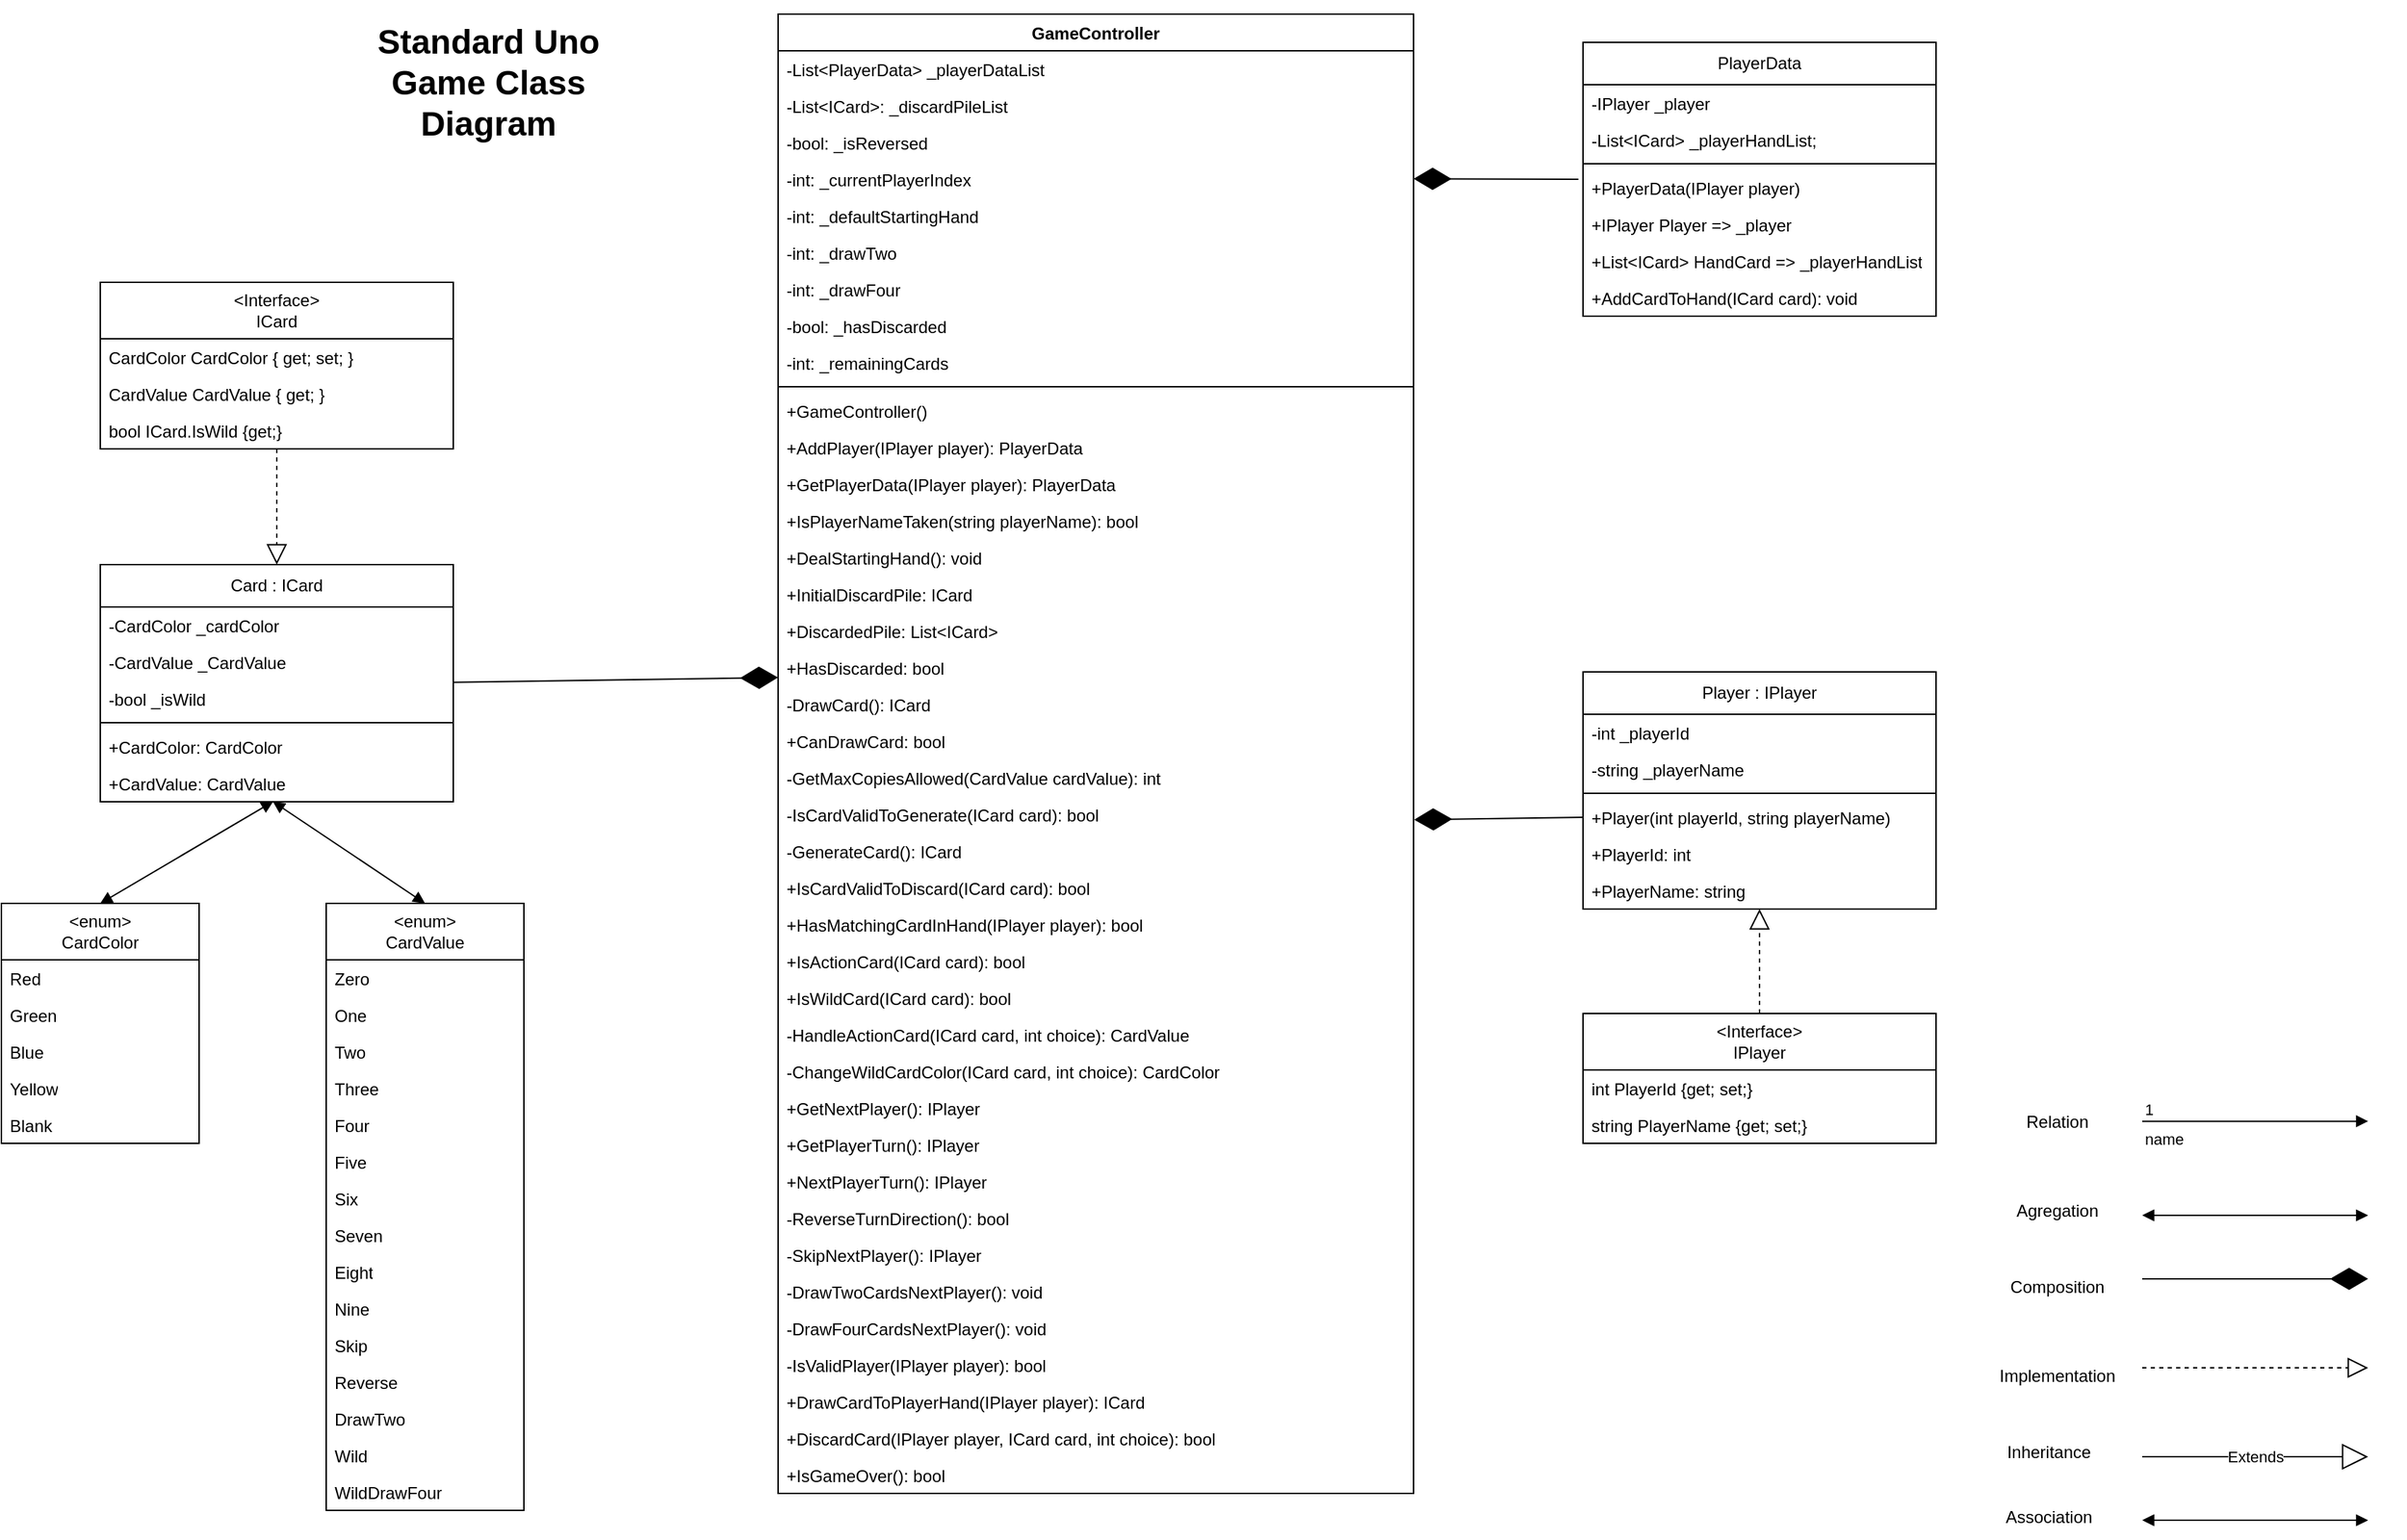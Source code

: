 <mxfile version="21.6.9" type="github">
  <diagram name="Page-1" id="7Y92HMwhU_LIqMTgLrlR">
    <mxGraphModel dx="3290" dy="1234" grid="1" gridSize="10" guides="1" tooltips="1" connect="1" arrows="1" fold="1" page="1" pageScale="1" pageWidth="850" pageHeight="1100" math="0" shadow="0">
      <root>
        <mxCell id="0" />
        <mxCell id="1" parent="0" />
        <mxCell id="VB7mYf88Gyx5xpR9Ha1Y-1" value="GameController" style="swimlane;fontStyle=1;align=center;verticalAlign=top;childLayout=stackLayout;horizontal=1;startSize=26;horizontalStack=0;resizeParent=1;resizeParentMax=0;resizeLast=0;collapsible=1;marginBottom=0;whiteSpace=wrap;html=1;" parent="1" vertex="1">
          <mxGeometry x="180" y="130" width="450" height="1048" as="geometry" />
        </mxCell>
        <mxCell id="VB7mYf88Gyx5xpR9Ha1Y-2" value="-List&amp;lt;PlayerData&amp;gt; _playerDataList" style="text;strokeColor=none;fillColor=none;align=left;verticalAlign=top;spacingLeft=4;spacingRight=4;overflow=hidden;rotatable=0;points=[[0,0.5],[1,0.5]];portConstraint=eastwest;whiteSpace=wrap;html=1;" parent="VB7mYf88Gyx5xpR9Ha1Y-1" vertex="1">
          <mxGeometry y="26" width="450" height="26" as="geometry" />
        </mxCell>
        <mxCell id="vNWjqSaVybi6GWL7gIs_-1" value="-List&amp;lt;ICard&amp;gt;: _discardPileList" style="text;strokeColor=none;fillColor=none;align=left;verticalAlign=top;spacingLeft=4;spacingRight=4;overflow=hidden;rotatable=0;points=[[0,0.5],[1,0.5]];portConstraint=eastwest;whiteSpace=wrap;html=1;" parent="VB7mYf88Gyx5xpR9Ha1Y-1" vertex="1">
          <mxGeometry y="52" width="450" height="26" as="geometry" />
        </mxCell>
        <mxCell id="vNWjqSaVybi6GWL7gIs_-2" value="-bool: _isReversed" style="text;strokeColor=none;fillColor=none;align=left;verticalAlign=top;spacingLeft=4;spacingRight=4;overflow=hidden;rotatable=0;points=[[0,0.5],[1,0.5]];portConstraint=eastwest;whiteSpace=wrap;html=1;" parent="VB7mYf88Gyx5xpR9Ha1Y-1" vertex="1">
          <mxGeometry y="78" width="450" height="26" as="geometry" />
        </mxCell>
        <mxCell id="vNWjqSaVybi6GWL7gIs_-3" value="-int: _currentPlayerIndex" style="text;strokeColor=none;fillColor=none;align=left;verticalAlign=top;spacingLeft=4;spacingRight=4;overflow=hidden;rotatable=0;points=[[0,0.5],[1,0.5]];portConstraint=eastwest;whiteSpace=wrap;html=1;" parent="VB7mYf88Gyx5xpR9Ha1Y-1" vertex="1">
          <mxGeometry y="104" width="450" height="26" as="geometry" />
        </mxCell>
        <mxCell id="vNWjqSaVybi6GWL7gIs_-4" value="-int: _defaultStartingHand" style="text;strokeColor=none;fillColor=none;align=left;verticalAlign=top;spacingLeft=4;spacingRight=4;overflow=hidden;rotatable=0;points=[[0,0.5],[1,0.5]];portConstraint=eastwest;whiteSpace=wrap;html=1;" parent="VB7mYf88Gyx5xpR9Ha1Y-1" vertex="1">
          <mxGeometry y="130" width="450" height="26" as="geometry" />
        </mxCell>
        <mxCell id="vNWjqSaVybi6GWL7gIs_-5" value="-int: _drawTwo&amp;nbsp;" style="text;strokeColor=none;fillColor=none;align=left;verticalAlign=top;spacingLeft=4;spacingRight=4;overflow=hidden;rotatable=0;points=[[0,0.5],[1,0.5]];portConstraint=eastwest;whiteSpace=wrap;html=1;" parent="VB7mYf88Gyx5xpR9Ha1Y-1" vertex="1">
          <mxGeometry y="156" width="450" height="26" as="geometry" />
        </mxCell>
        <mxCell id="vNWjqSaVybi6GWL7gIs_-6" value="-int: _drawFour&amp;nbsp;" style="text;strokeColor=none;fillColor=none;align=left;verticalAlign=top;spacingLeft=4;spacingRight=4;overflow=hidden;rotatable=0;points=[[0,0.5],[1,0.5]];portConstraint=eastwest;whiteSpace=wrap;html=1;" parent="VB7mYf88Gyx5xpR9Ha1Y-1" vertex="1">
          <mxGeometry y="182" width="450" height="26" as="geometry" />
        </mxCell>
        <mxCell id="vNWjqSaVybi6GWL7gIs_-7" value="-bool: _hasDiscarded" style="text;strokeColor=none;fillColor=none;align=left;verticalAlign=top;spacingLeft=4;spacingRight=4;overflow=hidden;rotatable=0;points=[[0,0.5],[1,0.5]];portConstraint=eastwest;whiteSpace=wrap;html=1;" parent="VB7mYf88Gyx5xpR9Ha1Y-1" vertex="1">
          <mxGeometry y="208" width="450" height="26" as="geometry" />
        </mxCell>
        <mxCell id="vNWjqSaVybi6GWL7gIs_-8" value="-int: _remainingCards" style="text;strokeColor=none;fillColor=none;align=left;verticalAlign=top;spacingLeft=4;spacingRight=4;overflow=hidden;rotatable=0;points=[[0,0.5],[1,0.5]];portConstraint=eastwest;whiteSpace=wrap;html=1;" parent="VB7mYf88Gyx5xpR9Ha1Y-1" vertex="1">
          <mxGeometry y="234" width="450" height="26" as="geometry" />
        </mxCell>
        <mxCell id="VB7mYf88Gyx5xpR9Ha1Y-3" value="" style="line;strokeWidth=1;fillColor=none;align=left;verticalAlign=middle;spacingTop=-1;spacingLeft=3;spacingRight=3;rotatable=0;labelPosition=right;points=[];portConstraint=eastwest;strokeColor=inherit;" parent="VB7mYf88Gyx5xpR9Ha1Y-1" vertex="1">
          <mxGeometry y="260" width="450" height="8" as="geometry" />
        </mxCell>
        <mxCell id="VB7mYf88Gyx5xpR9Ha1Y-5" value="+GameController()" style="text;strokeColor=none;fillColor=none;align=left;verticalAlign=top;spacingLeft=4;spacingRight=4;overflow=hidden;rotatable=0;points=[[0,0.5],[1,0.5]];portConstraint=eastwest;whiteSpace=wrap;html=1;" parent="VB7mYf88Gyx5xpR9Ha1Y-1" vertex="1">
          <mxGeometry y="268" width="450" height="26" as="geometry" />
        </mxCell>
        <mxCell id="VB7mYf88Gyx5xpR9Ha1Y-6" value="+AddPlayer(IPlayer player): PlayerData" style="text;strokeColor=none;fillColor=none;align=left;verticalAlign=top;spacingLeft=4;spacingRight=4;overflow=hidden;rotatable=0;points=[[0,0.5],[1,0.5]];portConstraint=eastwest;whiteSpace=wrap;html=1;" parent="VB7mYf88Gyx5xpR9Ha1Y-1" vertex="1">
          <mxGeometry y="294" width="450" height="26" as="geometry" />
        </mxCell>
        <mxCell id="VB7mYf88Gyx5xpR9Ha1Y-8" value="+GetPlayerData(IPlayer player): PlayerData" style="text;strokeColor=none;fillColor=none;align=left;verticalAlign=top;spacingLeft=4;spacingRight=4;overflow=hidden;rotatable=0;points=[[0,0.5],[1,0.5]];portConstraint=eastwest;whiteSpace=wrap;html=1;" parent="VB7mYf88Gyx5xpR9Ha1Y-1" vertex="1">
          <mxGeometry y="320" width="450" height="26" as="geometry" />
        </mxCell>
        <mxCell id="VB7mYf88Gyx5xpR9Ha1Y-9" value="+IsPlayerNameTaken(string playerName): bool" style="text;strokeColor=none;fillColor=none;align=left;verticalAlign=top;spacingLeft=4;spacingRight=4;overflow=hidden;rotatable=0;points=[[0,0.5],[1,0.5]];portConstraint=eastwest;whiteSpace=wrap;html=1;" parent="VB7mYf88Gyx5xpR9Ha1Y-1" vertex="1">
          <mxGeometry y="346" width="450" height="26" as="geometry" />
        </mxCell>
        <mxCell id="VB7mYf88Gyx5xpR9Ha1Y-10" value="+DealStartingHand(): void" style="text;strokeColor=none;fillColor=none;align=left;verticalAlign=top;spacingLeft=4;spacingRight=4;overflow=hidden;rotatable=0;points=[[0,0.5],[1,0.5]];portConstraint=eastwest;whiteSpace=wrap;html=1;" parent="VB7mYf88Gyx5xpR9Ha1Y-1" vertex="1">
          <mxGeometry y="372" width="450" height="26" as="geometry" />
        </mxCell>
        <mxCell id="VB7mYf88Gyx5xpR9Ha1Y-11" value="+InitialDiscardPile: ICard" style="text;strokeColor=none;fillColor=none;align=left;verticalAlign=top;spacingLeft=4;spacingRight=4;overflow=hidden;rotatable=0;points=[[0,0.5],[1,0.5]];portConstraint=eastwest;whiteSpace=wrap;html=1;" parent="VB7mYf88Gyx5xpR9Ha1Y-1" vertex="1">
          <mxGeometry y="398" width="450" height="26" as="geometry" />
        </mxCell>
        <mxCell id="VB7mYf88Gyx5xpR9Ha1Y-12" value="+DiscardedPile: List&amp;lt;ICard&amp;gt;" style="text;strokeColor=none;fillColor=none;align=left;verticalAlign=top;spacingLeft=4;spacingRight=4;overflow=hidden;rotatable=0;points=[[0,0.5],[1,0.5]];portConstraint=eastwest;whiteSpace=wrap;html=1;" parent="VB7mYf88Gyx5xpR9Ha1Y-1" vertex="1">
          <mxGeometry y="424" width="450" height="26" as="geometry" />
        </mxCell>
        <mxCell id="VB7mYf88Gyx5xpR9Ha1Y-13" value="+HasDiscarded: bool" style="text;strokeColor=none;fillColor=none;align=left;verticalAlign=top;spacingLeft=4;spacingRight=4;overflow=hidden;rotatable=0;points=[[0,0.5],[1,0.5]];portConstraint=eastwest;whiteSpace=wrap;html=1;" parent="VB7mYf88Gyx5xpR9Ha1Y-1" vertex="1">
          <mxGeometry y="450" width="450" height="26" as="geometry" />
        </mxCell>
        <mxCell id="VB7mYf88Gyx5xpR9Ha1Y-14" value="-DrawCard(): ICard" style="text;strokeColor=none;fillColor=none;align=left;verticalAlign=top;spacingLeft=4;spacingRight=4;overflow=hidden;rotatable=0;points=[[0,0.5],[1,0.5]];portConstraint=eastwest;whiteSpace=wrap;html=1;" parent="VB7mYf88Gyx5xpR9Ha1Y-1" vertex="1">
          <mxGeometry y="476" width="450" height="26" as="geometry" />
        </mxCell>
        <mxCell id="VB7mYf88Gyx5xpR9Ha1Y-15" value="+CanDrawCard: bool" style="text;strokeColor=none;fillColor=none;align=left;verticalAlign=top;spacingLeft=4;spacingRight=4;overflow=hidden;rotatable=0;points=[[0,0.5],[1,0.5]];portConstraint=eastwest;whiteSpace=wrap;html=1;" parent="VB7mYf88Gyx5xpR9Ha1Y-1" vertex="1">
          <mxGeometry y="502" width="450" height="26" as="geometry" />
        </mxCell>
        <mxCell id="VB7mYf88Gyx5xpR9Ha1Y-17" value="-GetMaxCopiesAllowed(CardValue cardValue): int" style="text;strokeColor=none;fillColor=none;align=left;verticalAlign=top;spacingLeft=4;spacingRight=4;overflow=hidden;rotatable=0;points=[[0,0.5],[1,0.5]];portConstraint=eastwest;whiteSpace=wrap;html=1;" parent="VB7mYf88Gyx5xpR9Ha1Y-1" vertex="1">
          <mxGeometry y="528" width="450" height="26" as="geometry" />
        </mxCell>
        <mxCell id="VB7mYf88Gyx5xpR9Ha1Y-18" value="-IsCardValidToGenerate(ICard card): bool" style="text;strokeColor=none;fillColor=none;align=left;verticalAlign=top;spacingLeft=4;spacingRight=4;overflow=hidden;rotatable=0;points=[[0,0.5],[1,0.5]];portConstraint=eastwest;whiteSpace=wrap;html=1;" parent="VB7mYf88Gyx5xpR9Ha1Y-1" vertex="1">
          <mxGeometry y="554" width="450" height="26" as="geometry" />
        </mxCell>
        <mxCell id="VB7mYf88Gyx5xpR9Ha1Y-19" value="-GenerateCard(): ICard" style="text;strokeColor=none;fillColor=none;align=left;verticalAlign=top;spacingLeft=4;spacingRight=4;overflow=hidden;rotatable=0;points=[[0,0.5],[1,0.5]];portConstraint=eastwest;whiteSpace=wrap;html=1;" parent="VB7mYf88Gyx5xpR9Ha1Y-1" vertex="1">
          <mxGeometry y="580" width="450" height="26" as="geometry" />
        </mxCell>
        <mxCell id="VB7mYf88Gyx5xpR9Ha1Y-20" value="+IsCardValidToDiscard(ICard card): bool" style="text;strokeColor=none;fillColor=none;align=left;verticalAlign=top;spacingLeft=4;spacingRight=4;overflow=hidden;rotatable=0;points=[[0,0.5],[1,0.5]];portConstraint=eastwest;whiteSpace=wrap;html=1;" parent="VB7mYf88Gyx5xpR9Ha1Y-1" vertex="1">
          <mxGeometry y="606" width="450" height="26" as="geometry" />
        </mxCell>
        <mxCell id="VB7mYf88Gyx5xpR9Ha1Y-21" value="+HasMatchingCardInHand(IPlayer player): bool" style="text;strokeColor=none;fillColor=none;align=left;verticalAlign=top;spacingLeft=4;spacingRight=4;overflow=hidden;rotatable=0;points=[[0,0.5],[1,0.5]];portConstraint=eastwest;whiteSpace=wrap;html=1;" parent="VB7mYf88Gyx5xpR9Ha1Y-1" vertex="1">
          <mxGeometry y="632" width="450" height="26" as="geometry" />
        </mxCell>
        <mxCell id="VB7mYf88Gyx5xpR9Ha1Y-22" value="+IsActionCard(ICard card): bool" style="text;strokeColor=none;fillColor=none;align=left;verticalAlign=top;spacingLeft=4;spacingRight=4;overflow=hidden;rotatable=0;points=[[0,0.5],[1,0.5]];portConstraint=eastwest;whiteSpace=wrap;html=1;" parent="VB7mYf88Gyx5xpR9Ha1Y-1" vertex="1">
          <mxGeometry y="658" width="450" height="26" as="geometry" />
        </mxCell>
        <mxCell id="VB7mYf88Gyx5xpR9Ha1Y-24" value="+IsWildCard(ICard card): bool" style="text;strokeColor=none;fillColor=none;align=left;verticalAlign=top;spacingLeft=4;spacingRight=4;overflow=hidden;rotatable=0;points=[[0,0.5],[1,0.5]];portConstraint=eastwest;whiteSpace=wrap;html=1;" parent="VB7mYf88Gyx5xpR9Ha1Y-1" vertex="1">
          <mxGeometry y="684" width="450" height="26" as="geometry" />
        </mxCell>
        <mxCell id="VB7mYf88Gyx5xpR9Ha1Y-23" value="-HandleActionCard(ICard card, int choice): CardValue" style="text;strokeColor=none;fillColor=none;align=left;verticalAlign=top;spacingLeft=4;spacingRight=4;overflow=hidden;rotatable=0;points=[[0,0.5],[1,0.5]];portConstraint=eastwest;whiteSpace=wrap;html=1;" parent="VB7mYf88Gyx5xpR9Ha1Y-1" vertex="1">
          <mxGeometry y="710" width="450" height="26" as="geometry" />
        </mxCell>
        <mxCell id="VB7mYf88Gyx5xpR9Ha1Y-25" value="-ChangeWildCardColor(ICard card, int choice): CardColor" style="text;strokeColor=none;fillColor=none;align=left;verticalAlign=top;spacingLeft=4;spacingRight=4;overflow=hidden;rotatable=0;points=[[0,0.5],[1,0.5]];portConstraint=eastwest;whiteSpace=wrap;html=1;" parent="VB7mYf88Gyx5xpR9Ha1Y-1" vertex="1">
          <mxGeometry y="736" width="450" height="26" as="geometry" />
        </mxCell>
        <mxCell id="VB7mYf88Gyx5xpR9Ha1Y-27" value="+GetNextPlayer(): IPlayer" style="text;strokeColor=none;fillColor=none;align=left;verticalAlign=top;spacingLeft=4;spacingRight=4;overflow=hidden;rotatable=0;points=[[0,0.5],[1,0.5]];portConstraint=eastwest;whiteSpace=wrap;html=1;" parent="VB7mYf88Gyx5xpR9Ha1Y-1" vertex="1">
          <mxGeometry y="762" width="450" height="26" as="geometry" />
        </mxCell>
        <mxCell id="VB7mYf88Gyx5xpR9Ha1Y-26" value="+GetPlayerTurn(): IPlayer" style="text;strokeColor=none;fillColor=none;align=left;verticalAlign=top;spacingLeft=4;spacingRight=4;overflow=hidden;rotatable=0;points=[[0,0.5],[1,0.5]];portConstraint=eastwest;whiteSpace=wrap;html=1;" parent="VB7mYf88Gyx5xpR9Ha1Y-1" vertex="1">
          <mxGeometry y="788" width="450" height="26" as="geometry" />
        </mxCell>
        <mxCell id="VB7mYf88Gyx5xpR9Ha1Y-28" value="+NextPlayerTurn(): IPlayer" style="text;strokeColor=none;fillColor=none;align=left;verticalAlign=top;spacingLeft=4;spacingRight=4;overflow=hidden;rotatable=0;points=[[0,0.5],[1,0.5]];portConstraint=eastwest;whiteSpace=wrap;html=1;" parent="VB7mYf88Gyx5xpR9Ha1Y-1" vertex="1">
          <mxGeometry y="814" width="450" height="26" as="geometry" />
        </mxCell>
        <mxCell id="VB7mYf88Gyx5xpR9Ha1Y-29" value="-ReverseTurnDirection(): bool" style="text;strokeColor=none;fillColor=none;align=left;verticalAlign=top;spacingLeft=4;spacingRight=4;overflow=hidden;rotatable=0;points=[[0,0.5],[1,0.5]];portConstraint=eastwest;whiteSpace=wrap;html=1;" parent="VB7mYf88Gyx5xpR9Ha1Y-1" vertex="1">
          <mxGeometry y="840" width="450" height="26" as="geometry" />
        </mxCell>
        <mxCell id="VB7mYf88Gyx5xpR9Ha1Y-30" value="-SkipNextPlayer(): IPlayer" style="text;strokeColor=none;fillColor=none;align=left;verticalAlign=top;spacingLeft=4;spacingRight=4;overflow=hidden;rotatable=0;points=[[0,0.5],[1,0.5]];portConstraint=eastwest;whiteSpace=wrap;html=1;" parent="VB7mYf88Gyx5xpR9Ha1Y-1" vertex="1">
          <mxGeometry y="866" width="450" height="26" as="geometry" />
        </mxCell>
        <mxCell id="VB7mYf88Gyx5xpR9Ha1Y-31" value="-DrawTwoCardsNextPlayer(): void" style="text;strokeColor=none;fillColor=none;align=left;verticalAlign=top;spacingLeft=4;spacingRight=4;overflow=hidden;rotatable=0;points=[[0,0.5],[1,0.5]];portConstraint=eastwest;whiteSpace=wrap;html=1;" parent="VB7mYf88Gyx5xpR9Ha1Y-1" vertex="1">
          <mxGeometry y="892" width="450" height="26" as="geometry" />
        </mxCell>
        <mxCell id="VB7mYf88Gyx5xpR9Ha1Y-32" value="-DrawFourCardsNextPlayer(): void" style="text;strokeColor=none;fillColor=none;align=left;verticalAlign=top;spacingLeft=4;spacingRight=4;overflow=hidden;rotatable=0;points=[[0,0.5],[1,0.5]];portConstraint=eastwest;whiteSpace=wrap;html=1;" parent="VB7mYf88Gyx5xpR9Ha1Y-1" vertex="1">
          <mxGeometry y="918" width="450" height="26" as="geometry" />
        </mxCell>
        <mxCell id="VB7mYf88Gyx5xpR9Ha1Y-33" value="-IsValidPlayer(IPlayer player): bool" style="text;strokeColor=none;fillColor=none;align=left;verticalAlign=top;spacingLeft=4;spacingRight=4;overflow=hidden;rotatable=0;points=[[0,0.5],[1,0.5]];portConstraint=eastwest;whiteSpace=wrap;html=1;" parent="VB7mYf88Gyx5xpR9Ha1Y-1" vertex="1">
          <mxGeometry y="944" width="450" height="26" as="geometry" />
        </mxCell>
        <mxCell id="VB7mYf88Gyx5xpR9Ha1Y-35" value="+DrawCardToPlayerHand(IPlayer player): ICard" style="text;strokeColor=none;fillColor=none;align=left;verticalAlign=top;spacingLeft=4;spacingRight=4;overflow=hidden;rotatable=0;points=[[0,0.5],[1,0.5]];portConstraint=eastwest;whiteSpace=wrap;html=1;" parent="VB7mYf88Gyx5xpR9Ha1Y-1" vertex="1">
          <mxGeometry y="970" width="450" height="26" as="geometry" />
        </mxCell>
        <mxCell id="VB7mYf88Gyx5xpR9Ha1Y-36" value="+DiscardCard(IPlayer player, ICard card, int choice): bool" style="text;strokeColor=none;fillColor=none;align=left;verticalAlign=top;spacingLeft=4;spacingRight=4;overflow=hidden;rotatable=0;points=[[0,0.5],[1,0.5]];portConstraint=eastwest;whiteSpace=wrap;html=1;" parent="VB7mYf88Gyx5xpR9Ha1Y-1" vertex="1">
          <mxGeometry y="996" width="450" height="26" as="geometry" />
        </mxCell>
        <mxCell id="VB7mYf88Gyx5xpR9Ha1Y-37" value="+IsGameOver(): bool" style="text;strokeColor=none;fillColor=none;align=left;verticalAlign=top;spacingLeft=4;spacingRight=4;overflow=hidden;rotatable=0;points=[[0,0.5],[1,0.5]];portConstraint=eastwest;whiteSpace=wrap;html=1;" parent="VB7mYf88Gyx5xpR9Ha1Y-1" vertex="1">
          <mxGeometry y="1022" width="450" height="26" as="geometry" />
        </mxCell>
        <mxCell id="vNWjqSaVybi6GWL7gIs_-9" value="&amp;lt;enum&amp;gt;&lt;br&gt;CardColor" style="swimlane;fontStyle=0;childLayout=stackLayout;horizontal=1;startSize=40;fillColor=none;horizontalStack=0;resizeParent=1;resizeParentMax=0;resizeLast=0;collapsible=1;marginBottom=0;whiteSpace=wrap;html=1;" parent="1" vertex="1">
          <mxGeometry x="-370" y="760" width="140" height="170" as="geometry" />
        </mxCell>
        <mxCell id="vNWjqSaVybi6GWL7gIs_-10" value="Red" style="text;strokeColor=none;fillColor=none;align=left;verticalAlign=top;spacingLeft=4;spacingRight=4;overflow=hidden;rotatable=0;points=[[0,0.5],[1,0.5]];portConstraint=eastwest;whiteSpace=wrap;html=1;" parent="vNWjqSaVybi6GWL7gIs_-9" vertex="1">
          <mxGeometry y="40" width="140" height="26" as="geometry" />
        </mxCell>
        <mxCell id="vNWjqSaVybi6GWL7gIs_-11" value="Green" style="text;strokeColor=none;fillColor=none;align=left;verticalAlign=top;spacingLeft=4;spacingRight=4;overflow=hidden;rotatable=0;points=[[0,0.5],[1,0.5]];portConstraint=eastwest;whiteSpace=wrap;html=1;" parent="vNWjqSaVybi6GWL7gIs_-9" vertex="1">
          <mxGeometry y="66" width="140" height="26" as="geometry" />
        </mxCell>
        <mxCell id="vNWjqSaVybi6GWL7gIs_-12" value="Blue" style="text;strokeColor=none;fillColor=none;align=left;verticalAlign=top;spacingLeft=4;spacingRight=4;overflow=hidden;rotatable=0;points=[[0,0.5],[1,0.5]];portConstraint=eastwest;whiteSpace=wrap;html=1;" parent="vNWjqSaVybi6GWL7gIs_-9" vertex="1">
          <mxGeometry y="92" width="140" height="26" as="geometry" />
        </mxCell>
        <mxCell id="vNWjqSaVybi6GWL7gIs_-18" value="Yellow" style="text;strokeColor=none;fillColor=none;align=left;verticalAlign=top;spacingLeft=4;spacingRight=4;overflow=hidden;rotatable=0;points=[[0,0.5],[1,0.5]];portConstraint=eastwest;whiteSpace=wrap;html=1;" parent="vNWjqSaVybi6GWL7gIs_-9" vertex="1">
          <mxGeometry y="118" width="140" height="26" as="geometry" />
        </mxCell>
        <mxCell id="vNWjqSaVybi6GWL7gIs_-17" value="Blank" style="text;strokeColor=none;fillColor=none;align=left;verticalAlign=top;spacingLeft=4;spacingRight=4;overflow=hidden;rotatable=0;points=[[0,0.5],[1,0.5]];portConstraint=eastwest;whiteSpace=wrap;html=1;" parent="vNWjqSaVybi6GWL7gIs_-9" vertex="1">
          <mxGeometry y="144" width="140" height="26" as="geometry" />
        </mxCell>
        <mxCell id="vNWjqSaVybi6GWL7gIs_-13" value="&amp;lt;enum&amp;gt;&lt;br&gt;CardValue" style="swimlane;fontStyle=0;childLayout=stackLayout;horizontal=1;startSize=40;fillColor=none;horizontalStack=0;resizeParent=1;resizeParentMax=0;resizeLast=0;collapsible=1;marginBottom=0;whiteSpace=wrap;html=1;" parent="1" vertex="1">
          <mxGeometry x="-140" y="760" width="140" height="430" as="geometry" />
        </mxCell>
        <mxCell id="vNWjqSaVybi6GWL7gIs_-14" value="Zero" style="text;strokeColor=none;fillColor=none;align=left;verticalAlign=top;spacingLeft=4;spacingRight=4;overflow=hidden;rotatable=0;points=[[0,0.5],[1,0.5]];portConstraint=eastwest;whiteSpace=wrap;html=1;" parent="vNWjqSaVybi6GWL7gIs_-13" vertex="1">
          <mxGeometry y="40" width="140" height="26" as="geometry" />
        </mxCell>
        <mxCell id="vNWjqSaVybi6GWL7gIs_-15" value="One" style="text;strokeColor=none;fillColor=none;align=left;verticalAlign=top;spacingLeft=4;spacingRight=4;overflow=hidden;rotatable=0;points=[[0,0.5],[1,0.5]];portConstraint=eastwest;whiteSpace=wrap;html=1;" parent="vNWjqSaVybi6GWL7gIs_-13" vertex="1">
          <mxGeometry y="66" width="140" height="26" as="geometry" />
        </mxCell>
        <mxCell id="vNWjqSaVybi6GWL7gIs_-19" value="Two" style="text;strokeColor=none;fillColor=none;align=left;verticalAlign=top;spacingLeft=4;spacingRight=4;overflow=hidden;rotatable=0;points=[[0,0.5],[1,0.5]];portConstraint=eastwest;whiteSpace=wrap;html=1;" parent="vNWjqSaVybi6GWL7gIs_-13" vertex="1">
          <mxGeometry y="92" width="140" height="26" as="geometry" />
        </mxCell>
        <mxCell id="vNWjqSaVybi6GWL7gIs_-20" value="Three" style="text;strokeColor=none;fillColor=none;align=left;verticalAlign=top;spacingLeft=4;spacingRight=4;overflow=hidden;rotatable=0;points=[[0,0.5],[1,0.5]];portConstraint=eastwest;whiteSpace=wrap;html=1;" parent="vNWjqSaVybi6GWL7gIs_-13" vertex="1">
          <mxGeometry y="118" width="140" height="26" as="geometry" />
        </mxCell>
        <mxCell id="vNWjqSaVybi6GWL7gIs_-22" value="Four" style="text;strokeColor=none;fillColor=none;align=left;verticalAlign=top;spacingLeft=4;spacingRight=4;overflow=hidden;rotatable=0;points=[[0,0.5],[1,0.5]];portConstraint=eastwest;whiteSpace=wrap;html=1;" parent="vNWjqSaVybi6GWL7gIs_-13" vertex="1">
          <mxGeometry y="144" width="140" height="26" as="geometry" />
        </mxCell>
        <mxCell id="vNWjqSaVybi6GWL7gIs_-26" value="Five" style="text;strokeColor=none;fillColor=none;align=left;verticalAlign=top;spacingLeft=4;spacingRight=4;overflow=hidden;rotatable=0;points=[[0,0.5],[1,0.5]];portConstraint=eastwest;whiteSpace=wrap;html=1;" parent="vNWjqSaVybi6GWL7gIs_-13" vertex="1">
          <mxGeometry y="170" width="140" height="26" as="geometry" />
        </mxCell>
        <mxCell id="vNWjqSaVybi6GWL7gIs_-29" value="Six" style="text;strokeColor=none;fillColor=none;align=left;verticalAlign=top;spacingLeft=4;spacingRight=4;overflow=hidden;rotatable=0;points=[[0,0.5],[1,0.5]];portConstraint=eastwest;whiteSpace=wrap;html=1;" parent="vNWjqSaVybi6GWL7gIs_-13" vertex="1">
          <mxGeometry y="196" width="140" height="26" as="geometry" />
        </mxCell>
        <mxCell id="vNWjqSaVybi6GWL7gIs_-30" value="Seven" style="text;strokeColor=none;fillColor=none;align=left;verticalAlign=top;spacingLeft=4;spacingRight=4;overflow=hidden;rotatable=0;points=[[0,0.5],[1,0.5]];portConstraint=eastwest;whiteSpace=wrap;html=1;" parent="vNWjqSaVybi6GWL7gIs_-13" vertex="1">
          <mxGeometry y="222" width="140" height="26" as="geometry" />
        </mxCell>
        <mxCell id="vNWjqSaVybi6GWL7gIs_-28" value="Eight" style="text;strokeColor=none;fillColor=none;align=left;verticalAlign=top;spacingLeft=4;spacingRight=4;overflow=hidden;rotatable=0;points=[[0,0.5],[1,0.5]];portConstraint=eastwest;whiteSpace=wrap;html=1;" parent="vNWjqSaVybi6GWL7gIs_-13" vertex="1">
          <mxGeometry y="248" width="140" height="26" as="geometry" />
        </mxCell>
        <mxCell id="vNWjqSaVybi6GWL7gIs_-27" value="Nine" style="text;strokeColor=none;fillColor=none;align=left;verticalAlign=top;spacingLeft=4;spacingRight=4;overflow=hidden;rotatable=0;points=[[0,0.5],[1,0.5]];portConstraint=eastwest;whiteSpace=wrap;html=1;" parent="vNWjqSaVybi6GWL7gIs_-13" vertex="1">
          <mxGeometry y="274" width="140" height="26" as="geometry" />
        </mxCell>
        <mxCell id="vNWjqSaVybi6GWL7gIs_-25" value="Skip" style="text;strokeColor=none;fillColor=none;align=left;verticalAlign=top;spacingLeft=4;spacingRight=4;overflow=hidden;rotatable=0;points=[[0,0.5],[1,0.5]];portConstraint=eastwest;whiteSpace=wrap;html=1;" parent="vNWjqSaVybi6GWL7gIs_-13" vertex="1">
          <mxGeometry y="300" width="140" height="26" as="geometry" />
        </mxCell>
        <mxCell id="vNWjqSaVybi6GWL7gIs_-24" value="Reverse" style="text;strokeColor=none;fillColor=none;align=left;verticalAlign=top;spacingLeft=4;spacingRight=4;overflow=hidden;rotatable=0;points=[[0,0.5],[1,0.5]];portConstraint=eastwest;whiteSpace=wrap;html=1;" parent="vNWjqSaVybi6GWL7gIs_-13" vertex="1">
          <mxGeometry y="326" width="140" height="26" as="geometry" />
        </mxCell>
        <mxCell id="vNWjqSaVybi6GWL7gIs_-23" value="DrawTwo" style="text;strokeColor=none;fillColor=none;align=left;verticalAlign=top;spacingLeft=4;spacingRight=4;overflow=hidden;rotatable=0;points=[[0,0.5],[1,0.5]];portConstraint=eastwest;whiteSpace=wrap;html=1;" parent="vNWjqSaVybi6GWL7gIs_-13" vertex="1">
          <mxGeometry y="352" width="140" height="26" as="geometry" />
        </mxCell>
        <mxCell id="vNWjqSaVybi6GWL7gIs_-21" value="Wild" style="text;strokeColor=none;fillColor=none;align=left;verticalAlign=top;spacingLeft=4;spacingRight=4;overflow=hidden;rotatable=0;points=[[0,0.5],[1,0.5]];portConstraint=eastwest;whiteSpace=wrap;html=1;" parent="vNWjqSaVybi6GWL7gIs_-13" vertex="1">
          <mxGeometry y="378" width="140" height="26" as="geometry" />
        </mxCell>
        <mxCell id="vNWjqSaVybi6GWL7gIs_-16" value="WildDrawFour" style="text;strokeColor=none;fillColor=none;align=left;verticalAlign=top;spacingLeft=4;spacingRight=4;overflow=hidden;rotatable=0;points=[[0,0.5],[1,0.5]];portConstraint=eastwest;whiteSpace=wrap;html=1;" parent="vNWjqSaVybi6GWL7gIs_-13" vertex="1">
          <mxGeometry y="404" width="140" height="26" as="geometry" />
        </mxCell>
        <mxCell id="vNWjqSaVybi6GWL7gIs_-57" value="&amp;lt;Interface&amp;gt;&lt;br&gt;ICard" style="swimlane;fontStyle=0;childLayout=stackLayout;horizontal=1;startSize=40;fillColor=none;horizontalStack=0;resizeParent=1;resizeParentMax=0;resizeLast=0;collapsible=1;marginBottom=0;whiteSpace=wrap;html=1;" parent="1" vertex="1">
          <mxGeometry x="-300" y="320" width="250" height="118" as="geometry" />
        </mxCell>
        <mxCell id="vNWjqSaVybi6GWL7gIs_-58" value="CardColor CardColor { get; set; }" style="text;strokeColor=none;fillColor=none;align=left;verticalAlign=top;spacingLeft=4;spacingRight=4;overflow=hidden;rotatable=0;points=[[0,0.5],[1,0.5]];portConstraint=eastwest;whiteSpace=wrap;html=1;" parent="vNWjqSaVybi6GWL7gIs_-57" vertex="1">
          <mxGeometry y="40" width="250" height="26" as="geometry" />
        </mxCell>
        <mxCell id="vNWjqSaVybi6GWL7gIs_-59" value="CardValue CardValue { get; }" style="text;strokeColor=none;fillColor=none;align=left;verticalAlign=top;spacingLeft=4;spacingRight=4;overflow=hidden;rotatable=0;points=[[0,0.5],[1,0.5]];portConstraint=eastwest;whiteSpace=wrap;html=1;" parent="vNWjqSaVybi6GWL7gIs_-57" vertex="1">
          <mxGeometry y="66" width="250" height="26" as="geometry" />
        </mxCell>
        <mxCell id="vNWjqSaVybi6GWL7gIs_-60" value="bool ICard.IsWild {get;}" style="text;strokeColor=none;fillColor=none;align=left;verticalAlign=top;spacingLeft=4;spacingRight=4;overflow=hidden;rotatable=0;points=[[0,0.5],[1,0.5]];portConstraint=eastwest;whiteSpace=wrap;html=1;" parent="vNWjqSaVybi6GWL7gIs_-57" vertex="1">
          <mxGeometry y="92" width="250" height="26" as="geometry" />
        </mxCell>
        <mxCell id="vNWjqSaVybi6GWL7gIs_-63" value="&amp;lt;Interface&amp;gt;&lt;br&gt;IPlayer" style="swimlane;fontStyle=0;childLayout=stackLayout;horizontal=1;startSize=40;fillColor=none;horizontalStack=0;resizeParent=1;resizeParentMax=0;resizeLast=0;collapsible=1;marginBottom=0;whiteSpace=wrap;html=1;" parent="1" vertex="1">
          <mxGeometry x="750" y="838" width="250" height="92" as="geometry" />
        </mxCell>
        <mxCell id="vNWjqSaVybi6GWL7gIs_-64" value="int PlayerId {get; set;}" style="text;strokeColor=none;fillColor=none;align=left;verticalAlign=top;spacingLeft=4;spacingRight=4;overflow=hidden;rotatable=0;points=[[0,0.5],[1,0.5]];portConstraint=eastwest;whiteSpace=wrap;html=1;" parent="vNWjqSaVybi6GWL7gIs_-63" vertex="1">
          <mxGeometry y="40" width="250" height="26" as="geometry" />
        </mxCell>
        <mxCell id="vNWjqSaVybi6GWL7gIs_-65" value="string PlayerName {get; set;}" style="text;strokeColor=none;fillColor=none;align=left;verticalAlign=top;spacingLeft=4;spacingRight=4;overflow=hidden;rotatable=0;points=[[0,0.5],[1,0.5]];portConstraint=eastwest;whiteSpace=wrap;html=1;" parent="vNWjqSaVybi6GWL7gIs_-63" vertex="1">
          <mxGeometry y="66" width="250" height="26" as="geometry" />
        </mxCell>
        <mxCell id="vNWjqSaVybi6GWL7gIs_-67" value="Card : ICard" style="swimlane;fontStyle=0;childLayout=stackLayout;horizontal=1;startSize=30;fillColor=none;horizontalStack=0;resizeParent=1;resizeParentMax=0;resizeLast=0;collapsible=1;marginBottom=0;whiteSpace=wrap;html=1;" parent="1" vertex="1">
          <mxGeometry x="-300" y="520" width="250" height="168" as="geometry" />
        </mxCell>
        <mxCell id="vNWjqSaVybi6GWL7gIs_-68" value="-CardColor _cardColor" style="text;strokeColor=none;fillColor=none;align=left;verticalAlign=top;spacingLeft=4;spacingRight=4;overflow=hidden;rotatable=0;points=[[0,0.5],[1,0.5]];portConstraint=eastwest;whiteSpace=wrap;html=1;" parent="vNWjqSaVybi6GWL7gIs_-67" vertex="1">
          <mxGeometry y="30" width="250" height="26" as="geometry" />
        </mxCell>
        <mxCell id="vNWjqSaVybi6GWL7gIs_-69" value="-CardValue _CardValue" style="text;strokeColor=none;fillColor=none;align=left;verticalAlign=top;spacingLeft=4;spacingRight=4;overflow=hidden;rotatable=0;points=[[0,0.5],[1,0.5]];portConstraint=eastwest;whiteSpace=wrap;html=1;" parent="vNWjqSaVybi6GWL7gIs_-67" vertex="1">
          <mxGeometry y="56" width="250" height="26" as="geometry" />
        </mxCell>
        <mxCell id="vNWjqSaVybi6GWL7gIs_-70" value="-bool _isWild" style="text;strokeColor=none;fillColor=none;align=left;verticalAlign=top;spacingLeft=4;spacingRight=4;overflow=hidden;rotatable=0;points=[[0,0.5],[1,0.5]];portConstraint=eastwest;whiteSpace=wrap;html=1;" parent="vNWjqSaVybi6GWL7gIs_-67" vertex="1">
          <mxGeometry y="82" width="250" height="26" as="geometry" />
        </mxCell>
        <mxCell id="vNWjqSaVybi6GWL7gIs_-73" value="" style="line;strokeWidth=1;fillColor=none;align=left;verticalAlign=middle;spacingTop=-1;spacingLeft=3;spacingRight=3;rotatable=0;labelPosition=right;points=[];portConstraint=eastwest;strokeColor=inherit;" parent="vNWjqSaVybi6GWL7gIs_-67" vertex="1">
          <mxGeometry y="108" width="250" height="8" as="geometry" />
        </mxCell>
        <mxCell id="vNWjqSaVybi6GWL7gIs_-72" value="+CardColor: CardColor" style="text;strokeColor=none;fillColor=none;align=left;verticalAlign=top;spacingLeft=4;spacingRight=4;overflow=hidden;rotatable=0;points=[[0,0.5],[1,0.5]];portConstraint=eastwest;whiteSpace=wrap;html=1;" parent="vNWjqSaVybi6GWL7gIs_-67" vertex="1">
          <mxGeometry y="116" width="250" height="26" as="geometry" />
        </mxCell>
        <mxCell id="vNWjqSaVybi6GWL7gIs_-74" value="+CardValue: CardValue" style="text;strokeColor=none;fillColor=none;align=left;verticalAlign=top;spacingLeft=4;spacingRight=4;overflow=hidden;rotatable=0;points=[[0,0.5],[1,0.5]];portConstraint=eastwest;whiteSpace=wrap;html=1;" parent="vNWjqSaVybi6GWL7gIs_-67" vertex="1">
          <mxGeometry y="142" width="250" height="26" as="geometry" />
        </mxCell>
        <mxCell id="vNWjqSaVybi6GWL7gIs_-79" value="Player : IPlayer" style="swimlane;fontStyle=0;childLayout=stackLayout;horizontal=1;startSize=30;fillColor=none;horizontalStack=0;resizeParent=1;resizeParentMax=0;resizeLast=0;collapsible=1;marginBottom=0;whiteSpace=wrap;html=1;" parent="1" vertex="1">
          <mxGeometry x="750" y="596" width="250" height="168" as="geometry" />
        </mxCell>
        <mxCell id="vNWjqSaVybi6GWL7gIs_-80" value="-int _playerId" style="text;strokeColor=none;fillColor=none;align=left;verticalAlign=top;spacingLeft=4;spacingRight=4;overflow=hidden;rotatable=0;points=[[0,0.5],[1,0.5]];portConstraint=eastwest;whiteSpace=wrap;html=1;" parent="vNWjqSaVybi6GWL7gIs_-79" vertex="1">
          <mxGeometry y="30" width="250" height="26" as="geometry" />
        </mxCell>
        <mxCell id="vNWjqSaVybi6GWL7gIs_-81" value="-string _playerName" style="text;strokeColor=none;fillColor=none;align=left;verticalAlign=top;spacingLeft=4;spacingRight=4;overflow=hidden;rotatable=0;points=[[0,0.5],[1,0.5]];portConstraint=eastwest;whiteSpace=wrap;html=1;" parent="vNWjqSaVybi6GWL7gIs_-79" vertex="1">
          <mxGeometry y="56" width="250" height="26" as="geometry" />
        </mxCell>
        <mxCell id="vNWjqSaVybi6GWL7gIs_-83" value="" style="line;strokeWidth=1;fillColor=none;align=left;verticalAlign=middle;spacingTop=-1;spacingLeft=3;spacingRight=3;rotatable=0;labelPosition=right;points=[];portConstraint=eastwest;strokeColor=inherit;" parent="vNWjqSaVybi6GWL7gIs_-79" vertex="1">
          <mxGeometry y="82" width="250" height="8" as="geometry" />
        </mxCell>
        <mxCell id="vNWjqSaVybi6GWL7gIs_-86" value="+Player(int playerId, string playerName)" style="text;strokeColor=none;fillColor=none;align=left;verticalAlign=top;spacingLeft=4;spacingRight=4;overflow=hidden;rotatable=0;points=[[0,0.5],[1,0.5]];portConstraint=eastwest;whiteSpace=wrap;html=1;" parent="vNWjqSaVybi6GWL7gIs_-79" vertex="1">
          <mxGeometry y="90" width="250" height="26" as="geometry" />
        </mxCell>
        <mxCell id="vNWjqSaVybi6GWL7gIs_-84" value="+PlayerId: int&amp;nbsp;" style="text;strokeColor=none;fillColor=none;align=left;verticalAlign=top;spacingLeft=4;spacingRight=4;overflow=hidden;rotatable=0;points=[[0,0.5],[1,0.5]];portConstraint=eastwest;whiteSpace=wrap;html=1;" parent="vNWjqSaVybi6GWL7gIs_-79" vertex="1">
          <mxGeometry y="116" width="250" height="26" as="geometry" />
        </mxCell>
        <mxCell id="vNWjqSaVybi6GWL7gIs_-85" value="+PlayerName: string" style="text;strokeColor=none;fillColor=none;align=left;verticalAlign=top;spacingLeft=4;spacingRight=4;overflow=hidden;rotatable=0;points=[[0,0.5],[1,0.5]];portConstraint=eastwest;whiteSpace=wrap;html=1;" parent="vNWjqSaVybi6GWL7gIs_-79" vertex="1">
          <mxGeometry y="142" width="250" height="26" as="geometry" />
        </mxCell>
        <mxCell id="vNWjqSaVybi6GWL7gIs_-87" value="PlayerData" style="swimlane;fontStyle=0;childLayout=stackLayout;horizontal=1;startSize=30;fillColor=none;horizontalStack=0;resizeParent=1;resizeParentMax=0;resizeLast=0;collapsible=1;marginBottom=0;whiteSpace=wrap;html=1;" parent="1" vertex="1">
          <mxGeometry x="750" y="150" width="250" height="194" as="geometry" />
        </mxCell>
        <mxCell id="vNWjqSaVybi6GWL7gIs_-88" value="-IPlayer _player" style="text;strokeColor=none;fillColor=none;align=left;verticalAlign=top;spacingLeft=4;spacingRight=4;overflow=hidden;rotatable=0;points=[[0,0.5],[1,0.5]];portConstraint=eastwest;whiteSpace=wrap;html=1;" parent="vNWjqSaVybi6GWL7gIs_-87" vertex="1">
          <mxGeometry y="30" width="250" height="26" as="geometry" />
        </mxCell>
        <mxCell id="vNWjqSaVybi6GWL7gIs_-89" value="-List&amp;lt;ICard&amp;gt; _playerHandList;" style="text;strokeColor=none;fillColor=none;align=left;verticalAlign=top;spacingLeft=4;spacingRight=4;overflow=hidden;rotatable=0;points=[[0,0.5],[1,0.5]];portConstraint=eastwest;whiteSpace=wrap;html=1;" parent="vNWjqSaVybi6GWL7gIs_-87" vertex="1">
          <mxGeometry y="56" width="250" height="26" as="geometry" />
        </mxCell>
        <mxCell id="vNWjqSaVybi6GWL7gIs_-90" value="" style="line;strokeWidth=1;fillColor=none;align=left;verticalAlign=middle;spacingTop=-1;spacingLeft=3;spacingRight=3;rotatable=0;labelPosition=right;points=[];portConstraint=eastwest;strokeColor=inherit;" parent="vNWjqSaVybi6GWL7gIs_-87" vertex="1">
          <mxGeometry y="82" width="250" height="8" as="geometry" />
        </mxCell>
        <mxCell id="vNWjqSaVybi6GWL7gIs_-91" value="+PlayerData(IPlayer player)" style="text;strokeColor=none;fillColor=none;align=left;verticalAlign=top;spacingLeft=4;spacingRight=4;overflow=hidden;rotatable=0;points=[[0,0.5],[1,0.5]];portConstraint=eastwest;whiteSpace=wrap;html=1;" parent="vNWjqSaVybi6GWL7gIs_-87" vertex="1">
          <mxGeometry y="90" width="250" height="26" as="geometry" />
        </mxCell>
        <mxCell id="vNWjqSaVybi6GWL7gIs_-93" value="+IPlayer Player =&amp;gt; _player" style="text;strokeColor=none;fillColor=none;align=left;verticalAlign=top;spacingLeft=4;spacingRight=4;overflow=hidden;rotatable=0;points=[[0,0.5],[1,0.5]];portConstraint=eastwest;whiteSpace=wrap;html=1;" parent="vNWjqSaVybi6GWL7gIs_-87" vertex="1">
          <mxGeometry y="116" width="250" height="26" as="geometry" />
        </mxCell>
        <mxCell id="vNWjqSaVybi6GWL7gIs_-92" value="+List&amp;lt;ICard&amp;gt; HandCard =&amp;gt; _playerHandList" style="text;strokeColor=none;fillColor=none;align=left;verticalAlign=top;spacingLeft=4;spacingRight=4;overflow=hidden;rotatable=0;points=[[0,0.5],[1,0.5]];portConstraint=eastwest;whiteSpace=wrap;html=1;" parent="vNWjqSaVybi6GWL7gIs_-87" vertex="1">
          <mxGeometry y="142" width="250" height="26" as="geometry" />
        </mxCell>
        <mxCell id="vNWjqSaVybi6GWL7gIs_-94" value="+AddCardToHand(ICard card): void" style="text;strokeColor=none;fillColor=none;align=left;verticalAlign=top;spacingLeft=4;spacingRight=4;overflow=hidden;rotatable=0;points=[[0,0.5],[1,0.5]];portConstraint=eastwest;whiteSpace=wrap;html=1;" parent="vNWjqSaVybi6GWL7gIs_-87" vertex="1">
          <mxGeometry y="168" width="250" height="26" as="geometry" />
        </mxCell>
        <mxCell id="Jow0_D5SGC-CNJub3YbI-1" value="name" style="endArrow=block;endFill=1;html=1;edgeStyle=orthogonalEdgeStyle;align=left;verticalAlign=top;rounded=0;" edge="1" parent="1">
          <mxGeometry x="-1" relative="1" as="geometry">
            <mxPoint x="1146" y="914.33" as="sourcePoint" />
            <mxPoint x="1306" y="914.33" as="targetPoint" />
          </mxGeometry>
        </mxCell>
        <mxCell id="Jow0_D5SGC-CNJub3YbI-2" value="1" style="edgeLabel;resizable=0;html=1;align=left;verticalAlign=bottom;" connectable="0" vertex="1" parent="Jow0_D5SGC-CNJub3YbI-1">
          <mxGeometry x="-1" relative="1" as="geometry" />
        </mxCell>
        <mxCell id="Jow0_D5SGC-CNJub3YbI-3" value="" style="endArrow=block;startArrow=block;endFill=1;startFill=1;html=1;rounded=0;" edge="1" parent="1">
          <mxGeometry width="160" relative="1" as="geometry">
            <mxPoint x="1146" y="981" as="sourcePoint" />
            <mxPoint x="1306" y="981" as="targetPoint" />
          </mxGeometry>
        </mxCell>
        <mxCell id="Jow0_D5SGC-CNJub3YbI-4" value="Relation" style="text;html=1;strokeColor=none;fillColor=none;align=center;verticalAlign=middle;whiteSpace=wrap;rounded=0;" vertex="1" parent="1">
          <mxGeometry x="1056" y="900" width="60" height="30" as="geometry" />
        </mxCell>
        <mxCell id="Jow0_D5SGC-CNJub3YbI-5" value="Agregation" style="text;html=1;strokeColor=none;fillColor=none;align=center;verticalAlign=middle;whiteSpace=wrap;rounded=0;" vertex="1" parent="1">
          <mxGeometry x="1056" y="963" width="60" height="30" as="geometry" />
        </mxCell>
        <mxCell id="Jow0_D5SGC-CNJub3YbI-6" value="" style="endArrow=diamondThin;endFill=1;endSize=24;html=1;rounded=0;" edge="1" parent="1">
          <mxGeometry width="160" relative="1" as="geometry">
            <mxPoint x="1146" y="1026" as="sourcePoint" />
            <mxPoint x="1306" y="1026" as="targetPoint" />
          </mxGeometry>
        </mxCell>
        <mxCell id="Jow0_D5SGC-CNJub3YbI-7" value="Composition" style="text;html=1;strokeColor=none;fillColor=none;align=center;verticalAlign=middle;whiteSpace=wrap;rounded=0;" vertex="1" parent="1">
          <mxGeometry x="1056" y="1017" width="60" height="30" as="geometry" />
        </mxCell>
        <mxCell id="Jow0_D5SGC-CNJub3YbI-8" value="" style="endArrow=block;dashed=1;endFill=0;endSize=12;html=1;rounded=0;" edge="1" parent="1">
          <mxGeometry width="160" relative="1" as="geometry">
            <mxPoint x="1146" y="1089" as="sourcePoint" />
            <mxPoint x="1306" y="1089" as="targetPoint" />
          </mxGeometry>
        </mxCell>
        <mxCell id="Jow0_D5SGC-CNJub3YbI-9" value="Implementation" style="text;html=1;strokeColor=none;fillColor=none;align=center;verticalAlign=middle;whiteSpace=wrap;rounded=0;" vertex="1" parent="1">
          <mxGeometry x="1056" y="1080" width="60" height="30" as="geometry" />
        </mxCell>
        <mxCell id="Jow0_D5SGC-CNJub3YbI-10" value="Extends" style="endArrow=block;endSize=16;endFill=0;html=1;rounded=0;" edge="1" parent="1">
          <mxGeometry width="160" relative="1" as="geometry">
            <mxPoint x="1146" y="1152" as="sourcePoint" />
            <mxPoint x="1306" y="1152" as="targetPoint" />
          </mxGeometry>
        </mxCell>
        <mxCell id="Jow0_D5SGC-CNJub3YbI-11" value="Inheritance" style="text;html=1;strokeColor=none;fillColor=none;align=center;verticalAlign=middle;whiteSpace=wrap;rounded=0;" vertex="1" parent="1">
          <mxGeometry x="1050" y="1134" width="60" height="30" as="geometry" />
        </mxCell>
        <mxCell id="Jow0_D5SGC-CNJub3YbI-12" value="" style="endArrow=block;startArrow=block;endFill=1;startFill=1;html=1;rounded=0;" edge="1" parent="1">
          <mxGeometry width="160" relative="1" as="geometry">
            <mxPoint x="1146" y="1197" as="sourcePoint" />
            <mxPoint x="1306" y="1197" as="targetPoint" />
          </mxGeometry>
        </mxCell>
        <mxCell id="Jow0_D5SGC-CNJub3YbI-13" value="Association" style="text;html=1;strokeColor=none;fillColor=none;align=center;verticalAlign=middle;whiteSpace=wrap;rounded=0;" vertex="1" parent="1">
          <mxGeometry x="1050" y="1180" width="60" height="30" as="geometry" />
        </mxCell>
        <mxCell id="Jow0_D5SGC-CNJub3YbI-14" value="" style="endArrow=block;dashed=1;endFill=0;endSize=12;html=1;rounded=0;exitX=0.5;exitY=0;exitDx=0;exitDy=0;" edge="1" parent="1" source="vNWjqSaVybi6GWL7gIs_-63" target="vNWjqSaVybi6GWL7gIs_-85">
          <mxGeometry width="160" relative="1" as="geometry">
            <mxPoint x="880" y="838" as="sourcePoint" />
            <mxPoint x="1040" y="838" as="targetPoint" />
          </mxGeometry>
        </mxCell>
        <mxCell id="Jow0_D5SGC-CNJub3YbI-15" value="" style="endArrow=block;startArrow=block;endFill=1;startFill=1;html=1;rounded=0;entryX=0.49;entryY=0.994;entryDx=0;entryDy=0;entryPerimeter=0;exitX=0.5;exitY=0;exitDx=0;exitDy=0;" edge="1" parent="1" source="vNWjqSaVybi6GWL7gIs_-9" target="vNWjqSaVybi6GWL7gIs_-74">
          <mxGeometry width="160" relative="1" as="geometry">
            <mxPoint x="-310" y="760" as="sourcePoint" />
            <mxPoint x="-150" y="760" as="targetPoint" />
          </mxGeometry>
        </mxCell>
        <mxCell id="Jow0_D5SGC-CNJub3YbI-16" value="" style="endArrow=block;startArrow=block;endFill=1;startFill=1;html=1;rounded=0;entryX=0.5;entryY=0;entryDx=0;entryDy=0;exitX=0.489;exitY=0.995;exitDx=0;exitDy=0;exitPerimeter=0;" edge="1" parent="1" source="vNWjqSaVybi6GWL7gIs_-74" target="vNWjqSaVybi6GWL7gIs_-13">
          <mxGeometry width="160" relative="1" as="geometry">
            <mxPoint x="-150" y="752" as="sourcePoint" />
            <mxPoint x="-27" y="680" as="targetPoint" />
          </mxGeometry>
        </mxCell>
        <mxCell id="Jow0_D5SGC-CNJub3YbI-17" value="" style="endArrow=block;dashed=1;endFill=0;endSize=12;html=1;rounded=0;exitX=0.5;exitY=1;exitDx=0;exitDy=0;entryX=0.5;entryY=0;entryDx=0;entryDy=0;" edge="1" parent="1" source="vNWjqSaVybi6GWL7gIs_-57" target="vNWjqSaVybi6GWL7gIs_-67">
          <mxGeometry width="160" relative="1" as="geometry">
            <mxPoint x="-175.48" y="494" as="sourcePoint" />
            <mxPoint x="-175.48" y="420" as="targetPoint" />
          </mxGeometry>
        </mxCell>
        <mxCell id="Jow0_D5SGC-CNJub3YbI-18" value="" style="endArrow=diamondThin;endFill=1;endSize=24;html=1;rounded=0;entryX=0;entryY=0.769;entryDx=0;entryDy=0;entryPerimeter=0;" edge="1" parent="1" target="VB7mYf88Gyx5xpR9Ha1Y-13">
          <mxGeometry width="160" relative="1" as="geometry">
            <mxPoint x="-50" y="603.41" as="sourcePoint" />
            <mxPoint x="110" y="603.41" as="targetPoint" />
          </mxGeometry>
        </mxCell>
        <mxCell id="Jow0_D5SGC-CNJub3YbI-19" value="" style="endArrow=diamondThin;endFill=1;endSize=24;html=1;rounded=0;entryX=1.001;entryY=0.642;entryDx=0;entryDy=0;exitX=0;exitY=0.5;exitDx=0;exitDy=0;entryPerimeter=0;" edge="1" parent="1" source="vNWjqSaVybi6GWL7gIs_-86" target="VB7mYf88Gyx5xpR9Ha1Y-18">
          <mxGeometry width="160" relative="1" as="geometry">
            <mxPoint x="660" y="710" as="sourcePoint" />
            <mxPoint x="820" y="710" as="targetPoint" />
          </mxGeometry>
        </mxCell>
        <mxCell id="Jow0_D5SGC-CNJub3YbI-20" value="" style="endArrow=diamondThin;endFill=1;endSize=24;html=1;rounded=0;exitX=-0.013;exitY=0.271;exitDx=0;exitDy=0;exitPerimeter=0;" edge="1" parent="1" source="vNWjqSaVybi6GWL7gIs_-91">
          <mxGeometry width="160" relative="1" as="geometry">
            <mxPoint x="719" y="246.62" as="sourcePoint" />
            <mxPoint x="630" y="246.62" as="targetPoint" />
          </mxGeometry>
        </mxCell>
        <mxCell id="Jow0_D5SGC-CNJub3YbI-21" value="&lt;h1&gt;Standard Uno Game Class Diagram&lt;/h1&gt;" style="text;html=1;strokeColor=none;fillColor=none;spacing=5;spacingTop=-20;whiteSpace=wrap;overflow=hidden;rounded=0;align=center;" vertex="1" parent="1">
          <mxGeometry x="-120" y="130" width="190" height="120" as="geometry" />
        </mxCell>
      </root>
    </mxGraphModel>
  </diagram>
</mxfile>
